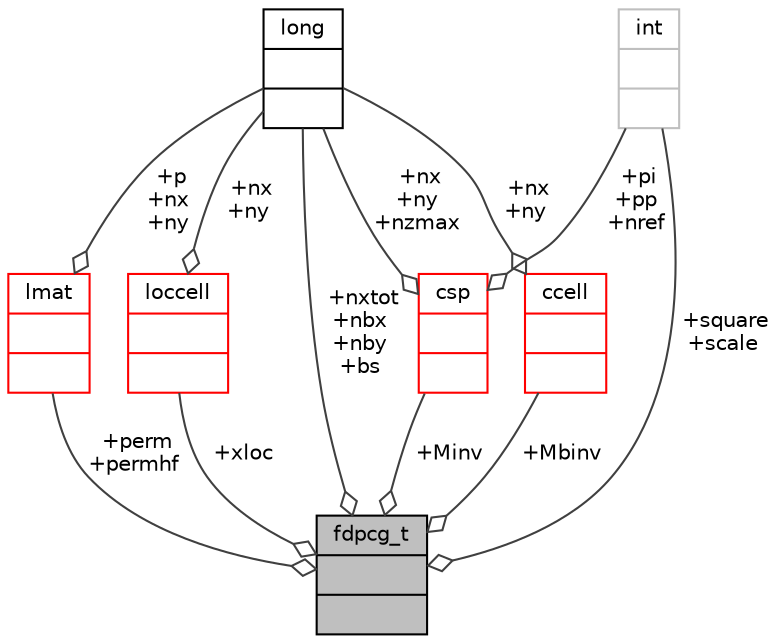 digraph "fdpcg_t"
{
 // INTERACTIVE_SVG=YES
  bgcolor="transparent";
  edge [fontname="Helvetica",fontsize="10",labelfontname="Helvetica",labelfontsize="10"];
  node [fontname="Helvetica",fontsize="10",shape=record];
  Node137 [label="{fdpcg_t\n||}",height=0.2,width=0.4,color="black", fillcolor="grey75", style="filled", fontcolor="black"];
  Node138 -> Node137 [color="grey25",fontsize="10",style="solid",label=" +xloc" ,arrowhead="odiamond",fontname="Helvetica"];
  Node138 [label="{loccell\n||}",height=0.2,width=0.4,color="red",URL="$type_8h.html#structloccell"];
  Node146 -> Node138 [color="grey25",fontsize="10",style="solid",label=" +nx\n+ny" ,arrowhead="odiamond",fontname="Helvetica"];
  Node146 [label="{long\n||}",height=0.2,width=0.4,color="black",URL="$classlong.html"];
  Node152 -> Node137 [color="grey25",fontsize="10",style="solid",label=" +perm\n+permhf" ,arrowhead="odiamond",fontname="Helvetica"];
  Node152 [label="{lmat\n||}",height=0.2,width=0.4,color="red",URL="$type_8h.html#structlmat"];
  Node146 -> Node152 [color="grey25",fontsize="10",style="solid",label=" +p\n+nx\n+ny" ,arrowhead="odiamond",fontname="Helvetica"];
  Node141 -> Node137 [color="grey25",fontsize="10",style="solid",label=" +square\n+scale" ,arrowhead="odiamond",fontname="Helvetica"];
  Node141 [label="{int\n||}",height=0.2,width=0.4,color="grey75"];
  Node155 -> Node137 [color="grey25",fontsize="10",style="solid",label=" +Minv" ,arrowhead="odiamond",fontname="Helvetica"];
  Node155 [label="{csp\n||}",height=0.2,width=0.4,color="red",URL="$type_8h.html#structcsp"];
  Node141 -> Node155 [color="grey25",fontsize="10",style="solid",label=" +pi\n+pp\n+nref" ,arrowhead="odiamond",fontname="Helvetica"];
  Node146 -> Node155 [color="grey25",fontsize="10",style="solid",label=" +nx\n+ny\n+nzmax" ,arrowhead="odiamond",fontname="Helvetica"];
  Node146 -> Node137 [color="grey25",fontsize="10",style="solid",label=" +nxtot\n+nbx\n+nby\n+bs" ,arrowhead="odiamond",fontname="Helvetica"];
  Node157 -> Node137 [color="grey25",fontsize="10",style="solid",label=" +Mbinv" ,arrowhead="odiamond",fontname="Helvetica"];
  Node157 [label="{ccell\n||}",height=0.2,width=0.4,color="red",URL="$type_8h.html#structccell"];
  Node146 -> Node157 [color="grey25",fontsize="10",style="solid",label=" +nx\n+ny" ,arrowhead="odiamond",fontname="Helvetica"];
}
